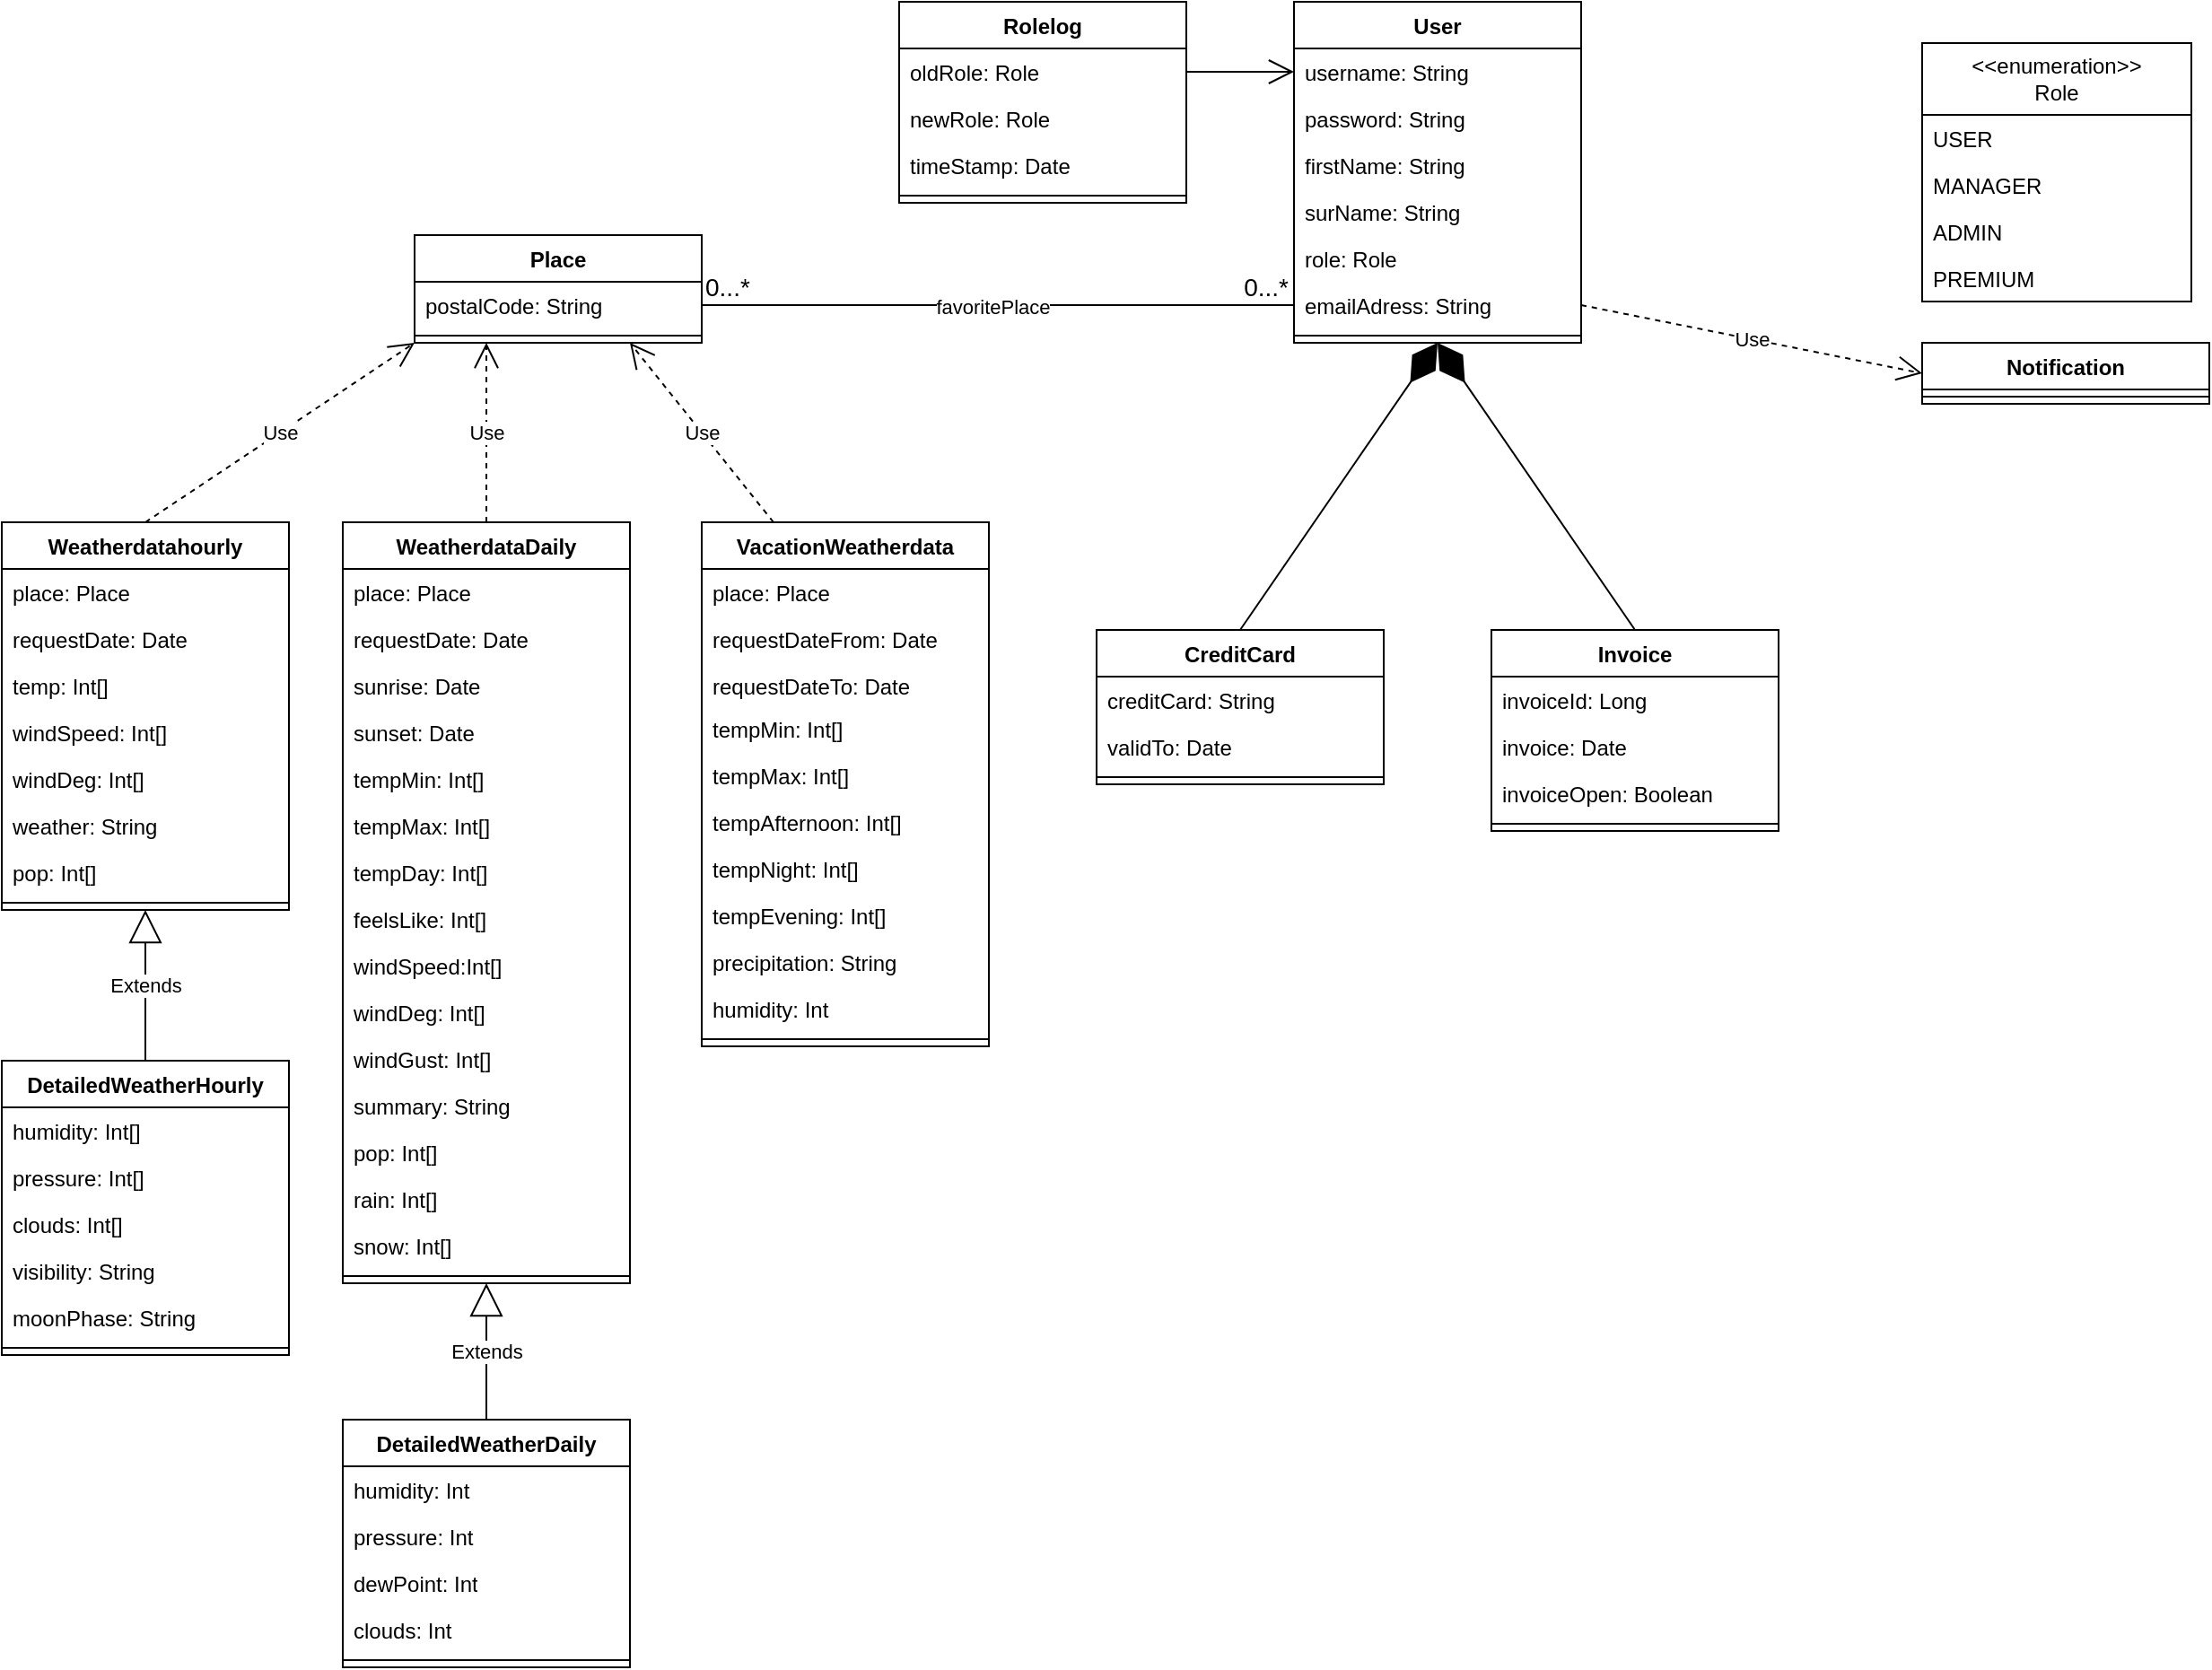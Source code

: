 <mxfile version="22.1.2" type="device">
  <diagram name="Seite-1" id="svE-iz97Yae3Oh5CB38w">
    <mxGraphModel dx="1395" dy="697" grid="1" gridSize="10" guides="1" tooltips="1" connect="1" arrows="1" fold="1" page="1" pageScale="1" pageWidth="827" pageHeight="1169" math="0" shadow="0">
      <root>
        <mxCell id="0" />
        <mxCell id="1" parent="0" />
        <mxCell id="4GTjwJ3QQVb3wAu0uFf5-1" value="Weatherdatahourly" style="swimlane;fontStyle=1;align=center;verticalAlign=top;childLayout=stackLayout;horizontal=1;startSize=26;horizontalStack=0;resizeParent=1;resizeParentMax=0;resizeLast=0;collapsible=1;marginBottom=0;whiteSpace=wrap;html=1;" vertex="1" parent="1">
          <mxGeometry x="320" y="290" width="160" height="216" as="geometry" />
        </mxCell>
        <mxCell id="4GTjwJ3QQVb3wAu0uFf5-2" value="place: Place" style="text;strokeColor=none;fillColor=none;align=left;verticalAlign=top;spacingLeft=4;spacingRight=4;overflow=hidden;rotatable=0;points=[[0,0.5],[1,0.5]];portConstraint=eastwest;whiteSpace=wrap;html=1;" vertex="1" parent="4GTjwJ3QQVb3wAu0uFf5-1">
          <mxGeometry y="26" width="160" height="26" as="geometry" />
        </mxCell>
        <mxCell id="4GTjwJ3QQVb3wAu0uFf5-5" value="requestDate: Date" style="text;strokeColor=none;fillColor=none;align=left;verticalAlign=top;spacingLeft=4;spacingRight=4;overflow=hidden;rotatable=0;points=[[0,0.5],[1,0.5]];portConstraint=eastwest;whiteSpace=wrap;html=1;" vertex="1" parent="4GTjwJ3QQVb3wAu0uFf5-1">
          <mxGeometry y="52" width="160" height="26" as="geometry" />
        </mxCell>
        <mxCell id="4GTjwJ3QQVb3wAu0uFf5-6" value="temp: Int[]" style="text;strokeColor=none;fillColor=none;align=left;verticalAlign=top;spacingLeft=4;spacingRight=4;overflow=hidden;rotatable=0;points=[[0,0.5],[1,0.5]];portConstraint=eastwest;whiteSpace=wrap;html=1;" vertex="1" parent="4GTjwJ3QQVb3wAu0uFf5-1">
          <mxGeometry y="78" width="160" height="26" as="geometry" />
        </mxCell>
        <mxCell id="4GTjwJ3QQVb3wAu0uFf5-7" value="windSpeed: Int[]" style="text;strokeColor=none;fillColor=none;align=left;verticalAlign=top;spacingLeft=4;spacingRight=4;overflow=hidden;rotatable=0;points=[[0,0.5],[1,0.5]];portConstraint=eastwest;whiteSpace=wrap;html=1;" vertex="1" parent="4GTjwJ3QQVb3wAu0uFf5-1">
          <mxGeometry y="104" width="160" height="26" as="geometry" />
        </mxCell>
        <mxCell id="4GTjwJ3QQVb3wAu0uFf5-8" value="windDeg: Int[]" style="text;strokeColor=none;fillColor=none;align=left;verticalAlign=top;spacingLeft=4;spacingRight=4;overflow=hidden;rotatable=0;points=[[0,0.5],[1,0.5]];portConstraint=eastwest;whiteSpace=wrap;html=1;" vertex="1" parent="4GTjwJ3QQVb3wAu0uFf5-1">
          <mxGeometry y="130" width="160" height="26" as="geometry" />
        </mxCell>
        <mxCell id="4GTjwJ3QQVb3wAu0uFf5-9" value="weather: String" style="text;strokeColor=none;fillColor=none;align=left;verticalAlign=top;spacingLeft=4;spacingRight=4;overflow=hidden;rotatable=0;points=[[0,0.5],[1,0.5]];portConstraint=eastwest;whiteSpace=wrap;html=1;" vertex="1" parent="4GTjwJ3QQVb3wAu0uFf5-1">
          <mxGeometry y="156" width="160" height="26" as="geometry" />
        </mxCell>
        <mxCell id="4GTjwJ3QQVb3wAu0uFf5-10" value="pop: Int[]" style="text;strokeColor=none;fillColor=none;align=left;verticalAlign=top;spacingLeft=4;spacingRight=4;overflow=hidden;rotatable=0;points=[[0,0.5],[1,0.5]];portConstraint=eastwest;whiteSpace=wrap;html=1;" vertex="1" parent="4GTjwJ3QQVb3wAu0uFf5-1">
          <mxGeometry y="182" width="160" height="26" as="geometry" />
        </mxCell>
        <mxCell id="4GTjwJ3QQVb3wAu0uFf5-3" value="" style="line;strokeWidth=1;fillColor=none;align=left;verticalAlign=middle;spacingTop=-1;spacingLeft=3;spacingRight=3;rotatable=0;labelPosition=right;points=[];portConstraint=eastwest;strokeColor=inherit;" vertex="1" parent="4GTjwJ3QQVb3wAu0uFf5-1">
          <mxGeometry y="208" width="160" height="8" as="geometry" />
        </mxCell>
        <mxCell id="4GTjwJ3QQVb3wAu0uFf5-11" value="WeatherdataDaily" style="swimlane;fontStyle=1;align=center;verticalAlign=top;childLayout=stackLayout;horizontal=1;startSize=26;horizontalStack=0;resizeParent=1;resizeParentMax=0;resizeLast=0;collapsible=1;marginBottom=0;whiteSpace=wrap;html=1;" vertex="1" parent="1">
          <mxGeometry x="510" y="290" width="160" height="424" as="geometry" />
        </mxCell>
        <mxCell id="4GTjwJ3QQVb3wAu0uFf5-12" value="place: Place" style="text;strokeColor=none;fillColor=none;align=left;verticalAlign=top;spacingLeft=4;spacingRight=4;overflow=hidden;rotatable=0;points=[[0,0.5],[1,0.5]];portConstraint=eastwest;whiteSpace=wrap;html=1;" vertex="1" parent="4GTjwJ3QQVb3wAu0uFf5-11">
          <mxGeometry y="26" width="160" height="26" as="geometry" />
        </mxCell>
        <mxCell id="4GTjwJ3QQVb3wAu0uFf5-15" value="requestDate: Date" style="text;strokeColor=none;fillColor=none;align=left;verticalAlign=top;spacingLeft=4;spacingRight=4;overflow=hidden;rotatable=0;points=[[0,0.5],[1,0.5]];portConstraint=eastwest;whiteSpace=wrap;html=1;" vertex="1" parent="4GTjwJ3QQVb3wAu0uFf5-11">
          <mxGeometry y="52" width="160" height="26" as="geometry" />
        </mxCell>
        <mxCell id="4GTjwJ3QQVb3wAu0uFf5-16" value="sunrise: Date" style="text;strokeColor=none;fillColor=none;align=left;verticalAlign=top;spacingLeft=4;spacingRight=4;overflow=hidden;rotatable=0;points=[[0,0.5],[1,0.5]];portConstraint=eastwest;whiteSpace=wrap;html=1;" vertex="1" parent="4GTjwJ3QQVb3wAu0uFf5-11">
          <mxGeometry y="78" width="160" height="26" as="geometry" />
        </mxCell>
        <mxCell id="4GTjwJ3QQVb3wAu0uFf5-17" value="sunset: Date" style="text;strokeColor=none;fillColor=none;align=left;verticalAlign=top;spacingLeft=4;spacingRight=4;overflow=hidden;rotatable=0;points=[[0,0.5],[1,0.5]];portConstraint=eastwest;whiteSpace=wrap;html=1;" vertex="1" parent="4GTjwJ3QQVb3wAu0uFf5-11">
          <mxGeometry y="104" width="160" height="26" as="geometry" />
        </mxCell>
        <mxCell id="4GTjwJ3QQVb3wAu0uFf5-18" value="tempMin: Int[]" style="text;strokeColor=none;fillColor=none;align=left;verticalAlign=top;spacingLeft=4;spacingRight=4;overflow=hidden;rotatable=0;points=[[0,0.5],[1,0.5]];portConstraint=eastwest;whiteSpace=wrap;html=1;" vertex="1" parent="4GTjwJ3QQVb3wAu0uFf5-11">
          <mxGeometry y="130" width="160" height="26" as="geometry" />
        </mxCell>
        <mxCell id="4GTjwJ3QQVb3wAu0uFf5-19" value="tempMax: Int[]" style="text;strokeColor=none;fillColor=none;align=left;verticalAlign=top;spacingLeft=4;spacingRight=4;overflow=hidden;rotatable=0;points=[[0,0.5],[1,0.5]];portConstraint=eastwest;whiteSpace=wrap;html=1;" vertex="1" parent="4GTjwJ3QQVb3wAu0uFf5-11">
          <mxGeometry y="156" width="160" height="26" as="geometry" />
        </mxCell>
        <mxCell id="4GTjwJ3QQVb3wAu0uFf5-20" value="tempDay: Int[]" style="text;strokeColor=none;fillColor=none;align=left;verticalAlign=top;spacingLeft=4;spacingRight=4;overflow=hidden;rotatable=0;points=[[0,0.5],[1,0.5]];portConstraint=eastwest;whiteSpace=wrap;html=1;" vertex="1" parent="4GTjwJ3QQVb3wAu0uFf5-11">
          <mxGeometry y="182" width="160" height="26" as="geometry" />
        </mxCell>
        <mxCell id="4GTjwJ3QQVb3wAu0uFf5-21" value="feelsLike: Int[]" style="text;strokeColor=none;fillColor=none;align=left;verticalAlign=top;spacingLeft=4;spacingRight=4;overflow=hidden;rotatable=0;points=[[0,0.5],[1,0.5]];portConstraint=eastwest;whiteSpace=wrap;html=1;" vertex="1" parent="4GTjwJ3QQVb3wAu0uFf5-11">
          <mxGeometry y="208" width="160" height="26" as="geometry" />
        </mxCell>
        <mxCell id="4GTjwJ3QQVb3wAu0uFf5-22" value="windSpeed:Int[]" style="text;strokeColor=none;fillColor=none;align=left;verticalAlign=top;spacingLeft=4;spacingRight=4;overflow=hidden;rotatable=0;points=[[0,0.5],[1,0.5]];portConstraint=eastwest;whiteSpace=wrap;html=1;" vertex="1" parent="4GTjwJ3QQVb3wAu0uFf5-11">
          <mxGeometry y="234" width="160" height="26" as="geometry" />
        </mxCell>
        <mxCell id="4GTjwJ3QQVb3wAu0uFf5-23" value="windDeg: Int[]" style="text;strokeColor=none;fillColor=none;align=left;verticalAlign=top;spacingLeft=4;spacingRight=4;overflow=hidden;rotatable=0;points=[[0,0.5],[1,0.5]];portConstraint=eastwest;whiteSpace=wrap;html=1;" vertex="1" parent="4GTjwJ3QQVb3wAu0uFf5-11">
          <mxGeometry y="260" width="160" height="26" as="geometry" />
        </mxCell>
        <mxCell id="4GTjwJ3QQVb3wAu0uFf5-24" value="windGust: Int[]" style="text;strokeColor=none;fillColor=none;align=left;verticalAlign=top;spacingLeft=4;spacingRight=4;overflow=hidden;rotatable=0;points=[[0,0.5],[1,0.5]];portConstraint=eastwest;whiteSpace=wrap;html=1;" vertex="1" parent="4GTjwJ3QQVb3wAu0uFf5-11">
          <mxGeometry y="286" width="160" height="26" as="geometry" />
        </mxCell>
        <mxCell id="4GTjwJ3QQVb3wAu0uFf5-25" value="summary: String" style="text;strokeColor=none;fillColor=none;align=left;verticalAlign=top;spacingLeft=4;spacingRight=4;overflow=hidden;rotatable=0;points=[[0,0.5],[1,0.5]];portConstraint=eastwest;whiteSpace=wrap;html=1;" vertex="1" parent="4GTjwJ3QQVb3wAu0uFf5-11">
          <mxGeometry y="312" width="160" height="26" as="geometry" />
        </mxCell>
        <mxCell id="4GTjwJ3QQVb3wAu0uFf5-26" value="pop: Int[]" style="text;strokeColor=none;fillColor=none;align=left;verticalAlign=top;spacingLeft=4;spacingRight=4;overflow=hidden;rotatable=0;points=[[0,0.5],[1,0.5]];portConstraint=eastwest;whiteSpace=wrap;html=1;" vertex="1" parent="4GTjwJ3QQVb3wAu0uFf5-11">
          <mxGeometry y="338" width="160" height="26" as="geometry" />
        </mxCell>
        <mxCell id="4GTjwJ3QQVb3wAu0uFf5-27" value="rain: Int[]" style="text;strokeColor=none;fillColor=none;align=left;verticalAlign=top;spacingLeft=4;spacingRight=4;overflow=hidden;rotatable=0;points=[[0,0.5],[1,0.5]];portConstraint=eastwest;whiteSpace=wrap;html=1;" vertex="1" parent="4GTjwJ3QQVb3wAu0uFf5-11">
          <mxGeometry y="364" width="160" height="26" as="geometry" />
        </mxCell>
        <mxCell id="4GTjwJ3QQVb3wAu0uFf5-28" value="snow: Int[]" style="text;strokeColor=none;fillColor=none;align=left;verticalAlign=top;spacingLeft=4;spacingRight=4;overflow=hidden;rotatable=0;points=[[0,0.5],[1,0.5]];portConstraint=eastwest;whiteSpace=wrap;html=1;" vertex="1" parent="4GTjwJ3QQVb3wAu0uFf5-11">
          <mxGeometry y="390" width="160" height="26" as="geometry" />
        </mxCell>
        <mxCell id="4GTjwJ3QQVb3wAu0uFf5-13" value="" style="line;strokeWidth=1;fillColor=none;align=left;verticalAlign=middle;spacingTop=-1;spacingLeft=3;spacingRight=3;rotatable=0;labelPosition=right;points=[];portConstraint=eastwest;strokeColor=inherit;" vertex="1" parent="4GTjwJ3QQVb3wAu0uFf5-11">
          <mxGeometry y="416" width="160" height="8" as="geometry" />
        </mxCell>
        <mxCell id="4GTjwJ3QQVb3wAu0uFf5-29" value="VacationWeatherdata" style="swimlane;fontStyle=1;align=center;verticalAlign=top;childLayout=stackLayout;horizontal=1;startSize=26;horizontalStack=0;resizeParent=1;resizeParentMax=0;resizeLast=0;collapsible=1;marginBottom=0;whiteSpace=wrap;html=1;" vertex="1" parent="1">
          <mxGeometry x="710" y="290" width="160" height="292" as="geometry" />
        </mxCell>
        <mxCell id="4GTjwJ3QQVb3wAu0uFf5-30" value="place: Place" style="text;strokeColor=none;fillColor=none;align=left;verticalAlign=top;spacingLeft=4;spacingRight=4;overflow=hidden;rotatable=0;points=[[0,0.5],[1,0.5]];portConstraint=eastwest;whiteSpace=wrap;html=1;" vertex="1" parent="4GTjwJ3QQVb3wAu0uFf5-29">
          <mxGeometry y="26" width="160" height="26" as="geometry" />
        </mxCell>
        <mxCell id="4GTjwJ3QQVb3wAu0uFf5-33" value="requestDateFrom: Date" style="text;strokeColor=none;fillColor=none;align=left;verticalAlign=top;spacingLeft=4;spacingRight=4;overflow=hidden;rotatable=0;points=[[0,0.5],[1,0.5]];portConstraint=eastwest;whiteSpace=wrap;html=1;" vertex="1" parent="4GTjwJ3QQVb3wAu0uFf5-29">
          <mxGeometry y="52" width="160" height="26" as="geometry" />
        </mxCell>
        <mxCell id="4GTjwJ3QQVb3wAu0uFf5-34" value="requestDateTo: Date" style="text;strokeColor=none;fillColor=none;align=left;verticalAlign=top;spacingLeft=4;spacingRight=4;overflow=hidden;rotatable=0;points=[[0,0.5],[1,0.5]];portConstraint=eastwest;whiteSpace=wrap;html=1;" vertex="1" parent="4GTjwJ3QQVb3wAu0uFf5-29">
          <mxGeometry y="78" width="160" height="24" as="geometry" />
        </mxCell>
        <mxCell id="4GTjwJ3QQVb3wAu0uFf5-35" value="tempMin: Int[]" style="text;strokeColor=none;fillColor=none;align=left;verticalAlign=top;spacingLeft=4;spacingRight=4;overflow=hidden;rotatable=0;points=[[0,0.5],[1,0.5]];portConstraint=eastwest;whiteSpace=wrap;html=1;" vertex="1" parent="4GTjwJ3QQVb3wAu0uFf5-29">
          <mxGeometry y="102" width="160" height="26" as="geometry" />
        </mxCell>
        <mxCell id="4GTjwJ3QQVb3wAu0uFf5-36" value="tempMax: Int[]" style="text;strokeColor=none;fillColor=none;align=left;verticalAlign=top;spacingLeft=4;spacingRight=4;overflow=hidden;rotatable=0;points=[[0,0.5],[1,0.5]];portConstraint=eastwest;whiteSpace=wrap;html=1;" vertex="1" parent="4GTjwJ3QQVb3wAu0uFf5-29">
          <mxGeometry y="128" width="160" height="26" as="geometry" />
        </mxCell>
        <mxCell id="4GTjwJ3QQVb3wAu0uFf5-37" value="tempAfternoon: Int[]" style="text;strokeColor=none;fillColor=none;align=left;verticalAlign=top;spacingLeft=4;spacingRight=4;overflow=hidden;rotatable=0;points=[[0,0.5],[1,0.5]];portConstraint=eastwest;whiteSpace=wrap;html=1;" vertex="1" parent="4GTjwJ3QQVb3wAu0uFf5-29">
          <mxGeometry y="154" width="160" height="26" as="geometry" />
        </mxCell>
        <mxCell id="4GTjwJ3QQVb3wAu0uFf5-38" value="tempNight: Int[]" style="text;strokeColor=none;fillColor=none;align=left;verticalAlign=top;spacingLeft=4;spacingRight=4;overflow=hidden;rotatable=0;points=[[0,0.5],[1,0.5]];portConstraint=eastwest;whiteSpace=wrap;html=1;" vertex="1" parent="4GTjwJ3QQVb3wAu0uFf5-29">
          <mxGeometry y="180" width="160" height="26" as="geometry" />
        </mxCell>
        <mxCell id="4GTjwJ3QQVb3wAu0uFf5-39" value="tempEvening: Int[]" style="text;strokeColor=none;fillColor=none;align=left;verticalAlign=top;spacingLeft=4;spacingRight=4;overflow=hidden;rotatable=0;points=[[0,0.5],[1,0.5]];portConstraint=eastwest;whiteSpace=wrap;html=1;" vertex="1" parent="4GTjwJ3QQVb3wAu0uFf5-29">
          <mxGeometry y="206" width="160" height="26" as="geometry" />
        </mxCell>
        <mxCell id="4GTjwJ3QQVb3wAu0uFf5-40" value="precipitation: String" style="text;strokeColor=none;fillColor=none;align=left;verticalAlign=top;spacingLeft=4;spacingRight=4;overflow=hidden;rotatable=0;points=[[0,0.5],[1,0.5]];portConstraint=eastwest;whiteSpace=wrap;html=1;" vertex="1" parent="4GTjwJ3QQVb3wAu0uFf5-29">
          <mxGeometry y="232" width="160" height="26" as="geometry" />
        </mxCell>
        <mxCell id="4GTjwJ3QQVb3wAu0uFf5-41" value="humidity: Int" style="text;strokeColor=none;fillColor=none;align=left;verticalAlign=top;spacingLeft=4;spacingRight=4;overflow=hidden;rotatable=0;points=[[0,0.5],[1,0.5]];portConstraint=eastwest;whiteSpace=wrap;html=1;" vertex="1" parent="4GTjwJ3QQVb3wAu0uFf5-29">
          <mxGeometry y="258" width="160" height="26" as="geometry" />
        </mxCell>
        <mxCell id="4GTjwJ3QQVb3wAu0uFf5-31" value="" style="line;strokeWidth=1;fillColor=none;align=left;verticalAlign=middle;spacingTop=-1;spacingLeft=3;spacingRight=3;rotatable=0;labelPosition=right;points=[];portConstraint=eastwest;strokeColor=inherit;" vertex="1" parent="4GTjwJ3QQVb3wAu0uFf5-29">
          <mxGeometry y="284" width="160" height="8" as="geometry" />
        </mxCell>
        <mxCell id="4GTjwJ3QQVb3wAu0uFf5-42" value="DetailedWeatherDaily" style="swimlane;fontStyle=1;align=center;verticalAlign=top;childLayout=stackLayout;horizontal=1;startSize=26;horizontalStack=0;resizeParent=1;resizeParentMax=0;resizeLast=0;collapsible=1;marginBottom=0;whiteSpace=wrap;html=1;" vertex="1" parent="1">
          <mxGeometry x="510" y="790" width="160" height="138" as="geometry" />
        </mxCell>
        <mxCell id="4GTjwJ3QQVb3wAu0uFf5-43" value="humidity: Int" style="text;strokeColor=none;fillColor=none;align=left;verticalAlign=top;spacingLeft=4;spacingRight=4;overflow=hidden;rotatable=0;points=[[0,0.5],[1,0.5]];portConstraint=eastwest;whiteSpace=wrap;html=1;" vertex="1" parent="4GTjwJ3QQVb3wAu0uFf5-42">
          <mxGeometry y="26" width="160" height="26" as="geometry" />
        </mxCell>
        <mxCell id="4GTjwJ3QQVb3wAu0uFf5-54" value="pressure: Int" style="text;strokeColor=none;fillColor=none;align=left;verticalAlign=top;spacingLeft=4;spacingRight=4;overflow=hidden;rotatable=0;points=[[0,0.5],[1,0.5]];portConstraint=eastwest;whiteSpace=wrap;html=1;" vertex="1" parent="4GTjwJ3QQVb3wAu0uFf5-42">
          <mxGeometry y="52" width="160" height="26" as="geometry" />
        </mxCell>
        <mxCell id="4GTjwJ3QQVb3wAu0uFf5-56" value="dewPoint: Int" style="text;strokeColor=none;fillColor=none;align=left;verticalAlign=top;spacingLeft=4;spacingRight=4;overflow=hidden;rotatable=0;points=[[0,0.5],[1,0.5]];portConstraint=eastwest;whiteSpace=wrap;html=1;" vertex="1" parent="4GTjwJ3QQVb3wAu0uFf5-42">
          <mxGeometry y="78" width="160" height="26" as="geometry" />
        </mxCell>
        <mxCell id="4GTjwJ3QQVb3wAu0uFf5-55" value="clouds: Int" style="text;strokeColor=none;fillColor=none;align=left;verticalAlign=top;spacingLeft=4;spacingRight=4;overflow=hidden;rotatable=0;points=[[0,0.5],[1,0.5]];portConstraint=eastwest;whiteSpace=wrap;html=1;" vertex="1" parent="4GTjwJ3QQVb3wAu0uFf5-42">
          <mxGeometry y="104" width="160" height="26" as="geometry" />
        </mxCell>
        <mxCell id="4GTjwJ3QQVb3wAu0uFf5-44" value="" style="line;strokeWidth=1;fillColor=none;align=left;verticalAlign=middle;spacingTop=-1;spacingLeft=3;spacingRight=3;rotatable=0;labelPosition=right;points=[];portConstraint=eastwest;strokeColor=inherit;" vertex="1" parent="4GTjwJ3QQVb3wAu0uFf5-42">
          <mxGeometry y="130" width="160" height="8" as="geometry" />
        </mxCell>
        <mxCell id="4GTjwJ3QQVb3wAu0uFf5-46" value="DetailedWeatherHourly" style="swimlane;fontStyle=1;align=center;verticalAlign=top;childLayout=stackLayout;horizontal=1;startSize=26;horizontalStack=0;resizeParent=1;resizeParentMax=0;resizeLast=0;collapsible=1;marginBottom=0;whiteSpace=wrap;html=1;" vertex="1" parent="1">
          <mxGeometry x="320" y="590" width="160" height="164" as="geometry" />
        </mxCell>
        <mxCell id="4GTjwJ3QQVb3wAu0uFf5-47" value="humidity: Int[]" style="text;strokeColor=none;fillColor=none;align=left;verticalAlign=top;spacingLeft=4;spacingRight=4;overflow=hidden;rotatable=0;points=[[0,0.5],[1,0.5]];portConstraint=eastwest;whiteSpace=wrap;html=1;" vertex="1" parent="4GTjwJ3QQVb3wAu0uFf5-46">
          <mxGeometry y="26" width="160" height="26" as="geometry" />
        </mxCell>
        <mxCell id="4GTjwJ3QQVb3wAu0uFf5-50" value="pressure: Int[]" style="text;strokeColor=none;fillColor=none;align=left;verticalAlign=top;spacingLeft=4;spacingRight=4;overflow=hidden;rotatable=0;points=[[0,0.5],[1,0.5]];portConstraint=eastwest;whiteSpace=wrap;html=1;" vertex="1" parent="4GTjwJ3QQVb3wAu0uFf5-46">
          <mxGeometry y="52" width="160" height="26" as="geometry" />
        </mxCell>
        <mxCell id="4GTjwJ3QQVb3wAu0uFf5-51" value="clouds: Int[]" style="text;strokeColor=none;fillColor=none;align=left;verticalAlign=top;spacingLeft=4;spacingRight=4;overflow=hidden;rotatable=0;points=[[0,0.5],[1,0.5]];portConstraint=eastwest;whiteSpace=wrap;html=1;" vertex="1" parent="4GTjwJ3QQVb3wAu0uFf5-46">
          <mxGeometry y="78" width="160" height="26" as="geometry" />
        </mxCell>
        <mxCell id="4GTjwJ3QQVb3wAu0uFf5-52" value="visibility: String" style="text;strokeColor=none;fillColor=none;align=left;verticalAlign=top;spacingLeft=4;spacingRight=4;overflow=hidden;rotatable=0;points=[[0,0.5],[1,0.5]];portConstraint=eastwest;whiteSpace=wrap;html=1;" vertex="1" parent="4GTjwJ3QQVb3wAu0uFf5-46">
          <mxGeometry y="104" width="160" height="26" as="geometry" />
        </mxCell>
        <mxCell id="4GTjwJ3QQVb3wAu0uFf5-53" value="moonPhase: String" style="text;strokeColor=none;fillColor=none;align=left;verticalAlign=top;spacingLeft=4;spacingRight=4;overflow=hidden;rotatable=0;points=[[0,0.5],[1,0.5]];portConstraint=eastwest;whiteSpace=wrap;html=1;" vertex="1" parent="4GTjwJ3QQVb3wAu0uFf5-46">
          <mxGeometry y="130" width="160" height="26" as="geometry" />
        </mxCell>
        <mxCell id="4GTjwJ3QQVb3wAu0uFf5-48" value="" style="line;strokeWidth=1;fillColor=none;align=left;verticalAlign=middle;spacingTop=-1;spacingLeft=3;spacingRight=3;rotatable=0;labelPosition=right;points=[];portConstraint=eastwest;strokeColor=inherit;" vertex="1" parent="4GTjwJ3QQVb3wAu0uFf5-46">
          <mxGeometry y="156" width="160" height="8" as="geometry" />
        </mxCell>
        <mxCell id="4GTjwJ3QQVb3wAu0uFf5-61" value="User" style="swimlane;fontStyle=1;align=center;verticalAlign=top;childLayout=stackLayout;horizontal=1;startSize=26;horizontalStack=0;resizeParent=1;resizeParentMax=0;resizeLast=0;collapsible=1;marginBottom=0;whiteSpace=wrap;html=1;" vertex="1" parent="1">
          <mxGeometry x="1040" width="160" height="190" as="geometry" />
        </mxCell>
        <mxCell id="4GTjwJ3QQVb3wAu0uFf5-62" value="username: String" style="text;strokeColor=none;fillColor=none;align=left;verticalAlign=top;spacingLeft=4;spacingRight=4;overflow=hidden;rotatable=0;points=[[0,0.5],[1,0.5]];portConstraint=eastwest;whiteSpace=wrap;html=1;" vertex="1" parent="4GTjwJ3QQVb3wAu0uFf5-61">
          <mxGeometry y="26" width="160" height="26" as="geometry" />
        </mxCell>
        <mxCell id="4GTjwJ3QQVb3wAu0uFf5-65" value="password: String" style="text;strokeColor=none;fillColor=none;align=left;verticalAlign=top;spacingLeft=4;spacingRight=4;overflow=hidden;rotatable=0;points=[[0,0.5],[1,0.5]];portConstraint=eastwest;whiteSpace=wrap;html=1;" vertex="1" parent="4GTjwJ3QQVb3wAu0uFf5-61">
          <mxGeometry y="52" width="160" height="26" as="geometry" />
        </mxCell>
        <mxCell id="4GTjwJ3QQVb3wAu0uFf5-126" value="firstName: String" style="text;strokeColor=none;fillColor=none;align=left;verticalAlign=top;spacingLeft=4;spacingRight=4;overflow=hidden;rotatable=0;points=[[0,0.5],[1,0.5]];portConstraint=eastwest;whiteSpace=wrap;html=1;" vertex="1" parent="4GTjwJ3QQVb3wAu0uFf5-61">
          <mxGeometry y="78" width="160" height="26" as="geometry" />
        </mxCell>
        <mxCell id="4GTjwJ3QQVb3wAu0uFf5-67" value="surName: String" style="text;strokeColor=none;fillColor=none;align=left;verticalAlign=top;spacingLeft=4;spacingRight=4;overflow=hidden;rotatable=0;points=[[0,0.5],[1,0.5]];portConstraint=eastwest;whiteSpace=wrap;html=1;" vertex="1" parent="4GTjwJ3QQVb3wAu0uFf5-61">
          <mxGeometry y="104" width="160" height="26" as="geometry" />
        </mxCell>
        <mxCell id="4GTjwJ3QQVb3wAu0uFf5-68" value="role: Role" style="text;strokeColor=none;fillColor=none;align=left;verticalAlign=top;spacingLeft=4;spacingRight=4;overflow=hidden;rotatable=0;points=[[0,0.5],[1,0.5]];portConstraint=eastwest;whiteSpace=wrap;html=1;" vertex="1" parent="4GTjwJ3QQVb3wAu0uFf5-61">
          <mxGeometry y="130" width="160" height="26" as="geometry" />
        </mxCell>
        <mxCell id="4GTjwJ3QQVb3wAu0uFf5-118" value="emailAdress: String" style="text;strokeColor=none;fillColor=none;align=left;verticalAlign=top;spacingLeft=4;spacingRight=4;overflow=hidden;rotatable=0;points=[[0,0.5],[1,0.5]];portConstraint=eastwest;whiteSpace=wrap;html=1;" vertex="1" parent="4GTjwJ3QQVb3wAu0uFf5-61">
          <mxGeometry y="156" width="160" height="26" as="geometry" />
        </mxCell>
        <mxCell id="4GTjwJ3QQVb3wAu0uFf5-63" value="" style="line;strokeWidth=1;fillColor=none;align=left;verticalAlign=middle;spacingTop=-1;spacingLeft=3;spacingRight=3;rotatable=0;labelPosition=right;points=[];portConstraint=eastwest;strokeColor=inherit;" vertex="1" parent="4GTjwJ3QQVb3wAu0uFf5-61">
          <mxGeometry y="182" width="160" height="8" as="geometry" />
        </mxCell>
        <mxCell id="4GTjwJ3QQVb3wAu0uFf5-71" value="&amp;lt;&amp;lt;enumeration&amp;gt;&amp;gt;&lt;br&gt;Role" style="swimlane;fontStyle=0;childLayout=stackLayout;horizontal=1;startSize=40;fillColor=none;horizontalStack=0;resizeParent=1;resizeParentMax=0;resizeLast=0;collapsible=1;marginBottom=0;whiteSpace=wrap;html=1;" vertex="1" parent="1">
          <mxGeometry x="1390" y="23" width="150" height="144" as="geometry" />
        </mxCell>
        <mxCell id="4GTjwJ3QQVb3wAu0uFf5-72" value="USER" style="text;strokeColor=none;fillColor=none;align=left;verticalAlign=top;spacingLeft=4;spacingRight=4;overflow=hidden;rotatable=0;points=[[0,0.5],[1,0.5]];portConstraint=eastwest;whiteSpace=wrap;html=1;" vertex="1" parent="4GTjwJ3QQVb3wAu0uFf5-71">
          <mxGeometry y="40" width="150" height="26" as="geometry" />
        </mxCell>
        <mxCell id="4GTjwJ3QQVb3wAu0uFf5-73" value="MANAGER" style="text;strokeColor=none;fillColor=none;align=left;verticalAlign=top;spacingLeft=4;spacingRight=4;overflow=hidden;rotatable=0;points=[[0,0.5],[1,0.5]];portConstraint=eastwest;whiteSpace=wrap;html=1;" vertex="1" parent="4GTjwJ3QQVb3wAu0uFf5-71">
          <mxGeometry y="66" width="150" height="26" as="geometry" />
        </mxCell>
        <mxCell id="4GTjwJ3QQVb3wAu0uFf5-74" value="ADMIN" style="text;strokeColor=none;fillColor=none;align=left;verticalAlign=top;spacingLeft=4;spacingRight=4;overflow=hidden;rotatable=0;points=[[0,0.5],[1,0.5]];portConstraint=eastwest;whiteSpace=wrap;html=1;" vertex="1" parent="4GTjwJ3QQVb3wAu0uFf5-71">
          <mxGeometry y="92" width="150" height="26" as="geometry" />
        </mxCell>
        <mxCell id="4GTjwJ3QQVb3wAu0uFf5-75" value="PREMIUM" style="text;strokeColor=none;fillColor=none;align=left;verticalAlign=top;spacingLeft=4;spacingRight=4;overflow=hidden;rotatable=0;points=[[0,0.5],[1,0.5]];portConstraint=eastwest;whiteSpace=wrap;html=1;" vertex="1" parent="4GTjwJ3QQVb3wAu0uFf5-71">
          <mxGeometry y="118" width="150" height="26" as="geometry" />
        </mxCell>
        <mxCell id="4GTjwJ3QQVb3wAu0uFf5-80" value="CreditCard" style="swimlane;fontStyle=1;align=center;verticalAlign=top;childLayout=stackLayout;horizontal=1;startSize=26;horizontalStack=0;resizeParent=1;resizeParentMax=0;resizeLast=0;collapsible=1;marginBottom=0;whiteSpace=wrap;html=1;" vertex="1" parent="1">
          <mxGeometry x="930" y="350" width="160" height="86" as="geometry" />
        </mxCell>
        <mxCell id="4GTjwJ3QQVb3wAu0uFf5-81" value="creditCard: String" style="text;strokeColor=none;fillColor=none;align=left;verticalAlign=top;spacingLeft=4;spacingRight=4;overflow=hidden;rotatable=0;points=[[0,0.5],[1,0.5]];portConstraint=eastwest;whiteSpace=wrap;html=1;" vertex="1" parent="4GTjwJ3QQVb3wAu0uFf5-80">
          <mxGeometry y="26" width="160" height="26" as="geometry" />
        </mxCell>
        <mxCell id="4GTjwJ3QQVb3wAu0uFf5-93" value="validTo: Date" style="text;strokeColor=none;fillColor=none;align=left;verticalAlign=top;spacingLeft=4;spacingRight=4;overflow=hidden;rotatable=0;points=[[0,0.5],[1,0.5]];portConstraint=eastwest;whiteSpace=wrap;html=1;" vertex="1" parent="4GTjwJ3QQVb3wAu0uFf5-80">
          <mxGeometry y="52" width="160" height="26" as="geometry" />
        </mxCell>
        <mxCell id="4GTjwJ3QQVb3wAu0uFf5-82" value="" style="line;strokeWidth=1;fillColor=none;align=left;verticalAlign=middle;spacingTop=-1;spacingLeft=3;spacingRight=3;rotatable=0;labelPosition=right;points=[];portConstraint=eastwest;strokeColor=inherit;" vertex="1" parent="4GTjwJ3QQVb3wAu0uFf5-80">
          <mxGeometry y="78" width="160" height="8" as="geometry" />
        </mxCell>
        <mxCell id="4GTjwJ3QQVb3wAu0uFf5-86" value="Invoice" style="swimlane;fontStyle=1;align=center;verticalAlign=top;childLayout=stackLayout;horizontal=1;startSize=26;horizontalStack=0;resizeParent=1;resizeParentMax=0;resizeLast=0;collapsible=1;marginBottom=0;whiteSpace=wrap;html=1;" vertex="1" parent="1">
          <mxGeometry x="1150" y="350" width="160" height="112" as="geometry" />
        </mxCell>
        <mxCell id="4GTjwJ3QQVb3wAu0uFf5-87" value="invoiceId: Long" style="text;strokeColor=none;fillColor=none;align=left;verticalAlign=top;spacingLeft=4;spacingRight=4;overflow=hidden;rotatable=0;points=[[0,0.5],[1,0.5]];portConstraint=eastwest;whiteSpace=wrap;html=1;" vertex="1" parent="4GTjwJ3QQVb3wAu0uFf5-86">
          <mxGeometry y="26" width="160" height="26" as="geometry" />
        </mxCell>
        <mxCell id="4GTjwJ3QQVb3wAu0uFf5-90" value="invoice: Date" style="text;strokeColor=none;fillColor=none;align=left;verticalAlign=top;spacingLeft=4;spacingRight=4;overflow=hidden;rotatable=0;points=[[0,0.5],[1,0.5]];portConstraint=eastwest;whiteSpace=wrap;html=1;" vertex="1" parent="4GTjwJ3QQVb3wAu0uFf5-86">
          <mxGeometry y="52" width="160" height="26" as="geometry" />
        </mxCell>
        <mxCell id="4GTjwJ3QQVb3wAu0uFf5-91" value="invoiceOpen: Boolean" style="text;strokeColor=none;fillColor=none;align=left;verticalAlign=top;spacingLeft=4;spacingRight=4;overflow=hidden;rotatable=0;points=[[0,0.5],[1,0.5]];portConstraint=eastwest;whiteSpace=wrap;html=1;" vertex="1" parent="4GTjwJ3QQVb3wAu0uFf5-86">
          <mxGeometry y="78" width="160" height="26" as="geometry" />
        </mxCell>
        <mxCell id="4GTjwJ3QQVb3wAu0uFf5-88" value="" style="line;strokeWidth=1;fillColor=none;align=left;verticalAlign=middle;spacingTop=-1;spacingLeft=3;spacingRight=3;rotatable=0;labelPosition=right;points=[];portConstraint=eastwest;strokeColor=inherit;" vertex="1" parent="4GTjwJ3QQVb3wAu0uFf5-86">
          <mxGeometry y="104" width="160" height="8" as="geometry" />
        </mxCell>
        <mxCell id="4GTjwJ3QQVb3wAu0uFf5-94" value="" style="endArrow=diamondThin;endFill=1;endSize=24;html=1;rounded=0;entryX=0.5;entryY=1;entryDx=0;entryDy=0;exitX=0.5;exitY=0;exitDx=0;exitDy=0;" edge="1" parent="1" source="4GTjwJ3QQVb3wAu0uFf5-80" target="4GTjwJ3QQVb3wAu0uFf5-61">
          <mxGeometry width="160" relative="1" as="geometry">
            <mxPoint x="610" y="310" as="sourcePoint" />
            <mxPoint x="1110" y="220" as="targetPoint" />
          </mxGeometry>
        </mxCell>
        <mxCell id="4GTjwJ3QQVb3wAu0uFf5-98" value="Use" style="endArrow=open;endSize=12;dashed=1;html=1;rounded=0;exitX=1;exitY=0.5;exitDx=0;exitDy=0;entryX=0;entryY=0.5;entryDx=0;entryDy=0;" edge="1" parent="1" source="4GTjwJ3QQVb3wAu0uFf5-118" target="4GTjwJ3QQVb3wAu0uFf5-99">
          <mxGeometry width="160" relative="1" as="geometry">
            <mxPoint x="1000" y="280" as="sourcePoint" />
            <mxPoint x="1450" y="300" as="targetPoint" />
          </mxGeometry>
        </mxCell>
        <mxCell id="4GTjwJ3QQVb3wAu0uFf5-99" value="Notification" style="swimlane;fontStyle=1;align=center;verticalAlign=top;childLayout=stackLayout;horizontal=1;startSize=26;horizontalStack=0;resizeParent=1;resizeParentMax=0;resizeLast=0;collapsible=1;marginBottom=0;whiteSpace=wrap;html=1;" vertex="1" parent="1">
          <mxGeometry x="1390" y="190.0" width="160" height="34" as="geometry" />
        </mxCell>
        <mxCell id="4GTjwJ3QQVb3wAu0uFf5-101" value="" style="line;strokeWidth=1;fillColor=none;align=left;verticalAlign=middle;spacingTop=-1;spacingLeft=3;spacingRight=3;rotatable=0;labelPosition=right;points=[];portConstraint=eastwest;strokeColor=inherit;" vertex="1" parent="4GTjwJ3QQVb3wAu0uFf5-99">
          <mxGeometry y="26" width="160" height="8" as="geometry" />
        </mxCell>
        <mxCell id="4GTjwJ3QQVb3wAu0uFf5-104" value="Extends" style="endArrow=block;endSize=16;endFill=0;html=1;rounded=0;exitX=0.5;exitY=0;exitDx=0;exitDy=0;entryX=0.5;entryY=1;entryDx=0;entryDy=0;" edge="1" parent="1" source="4GTjwJ3QQVb3wAu0uFf5-46" target="4GTjwJ3QQVb3wAu0uFf5-1">
          <mxGeometry width="160" relative="1" as="geometry">
            <mxPoint x="600" y="610" as="sourcePoint" />
            <mxPoint x="760" y="610" as="targetPoint" />
          </mxGeometry>
        </mxCell>
        <mxCell id="4GTjwJ3QQVb3wAu0uFf5-105" value="Extends" style="endArrow=block;endSize=16;endFill=0;html=1;rounded=0;exitX=0.5;exitY=0;exitDx=0;exitDy=0;entryX=0.5;entryY=1;entryDx=0;entryDy=0;" edge="1" parent="1" source="4GTjwJ3QQVb3wAu0uFf5-42" target="4GTjwJ3QQVb3wAu0uFf5-11">
          <mxGeometry width="160" relative="1" as="geometry">
            <mxPoint x="500" y="410" as="sourcePoint" />
            <mxPoint x="660" y="410" as="targetPoint" />
          </mxGeometry>
        </mxCell>
        <mxCell id="4GTjwJ3QQVb3wAu0uFf5-106" value="Place" style="swimlane;fontStyle=1;align=center;verticalAlign=top;childLayout=stackLayout;horizontal=1;startSize=26;horizontalStack=0;resizeParent=1;resizeParentMax=0;resizeLast=0;collapsible=1;marginBottom=0;whiteSpace=wrap;html=1;" vertex="1" parent="1">
          <mxGeometry x="550" y="130" width="160" height="60" as="geometry" />
        </mxCell>
        <mxCell id="4GTjwJ3QQVb3wAu0uFf5-107" value="postalCode: String" style="text;strokeColor=none;fillColor=none;align=left;verticalAlign=top;spacingLeft=4;spacingRight=4;overflow=hidden;rotatable=0;points=[[0,0.5],[1,0.5]];portConstraint=eastwest;whiteSpace=wrap;html=1;" vertex="1" parent="4GTjwJ3QQVb3wAu0uFf5-106">
          <mxGeometry y="26" width="160" height="26" as="geometry" />
        </mxCell>
        <mxCell id="4GTjwJ3QQVb3wAu0uFf5-108" value="" style="line;strokeWidth=1;fillColor=none;align=left;verticalAlign=middle;spacingTop=-1;spacingLeft=3;spacingRight=3;rotatable=0;labelPosition=right;points=[];portConstraint=eastwest;strokeColor=inherit;" vertex="1" parent="4GTjwJ3QQVb3wAu0uFf5-106">
          <mxGeometry y="52" width="160" height="8" as="geometry" />
        </mxCell>
        <mxCell id="4GTjwJ3QQVb3wAu0uFf5-111" value="Use" style="endArrow=open;endSize=12;dashed=1;html=1;rounded=0;entryX=0;entryY=1.308;entryDx=0;entryDy=0;entryPerimeter=0;exitX=0.5;exitY=0;exitDx=0;exitDy=0;" edge="1" parent="1" source="4GTjwJ3QQVb3wAu0uFf5-1" target="4GTjwJ3QQVb3wAu0uFf5-107">
          <mxGeometry width="160" relative="1" as="geometry">
            <mxPoint x="860" y="510" as="sourcePoint" />
            <mxPoint x="1020" y="510" as="targetPoint" />
          </mxGeometry>
        </mxCell>
        <mxCell id="4GTjwJ3QQVb3wAu0uFf5-114" value="Use" style="endArrow=open;endSize=12;dashed=1;html=1;rounded=0;exitX=0.5;exitY=0;exitDx=0;exitDy=0;entryX=0.25;entryY=1;entryDx=0;entryDy=0;" edge="1" parent="1" source="4GTjwJ3QQVb3wAu0uFf5-11" target="4GTjwJ3QQVb3wAu0uFf5-106">
          <mxGeometry width="160" relative="1" as="geometry">
            <mxPoint x="630" y="240" as="sourcePoint" />
            <mxPoint x="600" y="190" as="targetPoint" />
          </mxGeometry>
        </mxCell>
        <mxCell id="4GTjwJ3QQVb3wAu0uFf5-115" value="Use" style="endArrow=open;endSize=12;dashed=1;html=1;rounded=0;entryX=0.75;entryY=1;entryDx=0;entryDy=0;exitX=0.25;exitY=0;exitDx=0;exitDy=0;" edge="1" parent="1" source="4GTjwJ3QQVb3wAu0uFf5-29" target="4GTjwJ3QQVb3wAu0uFf5-106">
          <mxGeometry width="160" relative="1" as="geometry">
            <mxPoint x="760" y="340" as="sourcePoint" />
            <mxPoint x="1020" y="510" as="targetPoint" />
          </mxGeometry>
        </mxCell>
        <mxCell id="4GTjwJ3QQVb3wAu0uFf5-119" value="" style="endArrow=none;html=1;edgeStyle=orthogonalEdgeStyle;rounded=0;exitX=1;exitY=0.5;exitDx=0;exitDy=0;entryX=0;entryY=0.5;entryDx=0;entryDy=0;" edge="1" parent="1" source="4GTjwJ3QQVb3wAu0uFf5-107" target="4GTjwJ3QQVb3wAu0uFf5-118">
          <mxGeometry relative="1" as="geometry">
            <mxPoint x="910" y="390" as="sourcePoint" />
            <mxPoint x="1070" y="390" as="targetPoint" />
          </mxGeometry>
        </mxCell>
        <mxCell id="4GTjwJ3QQVb3wAu0uFf5-120" value="&lt;font style=&quot;font-size: 14px;&quot;&gt;0...*&lt;/font&gt;" style="edgeLabel;resizable=0;html=1;align=left;verticalAlign=bottom;" connectable="0" vertex="1" parent="4GTjwJ3QQVb3wAu0uFf5-119">
          <mxGeometry x="-1" relative="1" as="geometry" />
        </mxCell>
        <mxCell id="4GTjwJ3QQVb3wAu0uFf5-121" value="&lt;font style=&quot;font-size: 14px;&quot;&gt;0...*&lt;/font&gt;" style="edgeLabel;resizable=0;html=1;align=right;verticalAlign=bottom;" connectable="0" vertex="1" parent="4GTjwJ3QQVb3wAu0uFf5-119">
          <mxGeometry x="1" relative="1" as="geometry">
            <mxPoint x="-3" as="offset" />
          </mxGeometry>
        </mxCell>
        <mxCell id="4GTjwJ3QQVb3wAu0uFf5-122" value="favoritePlace" style="edgeLabel;html=1;align=center;verticalAlign=middle;resizable=0;points=[];" vertex="1" connectable="0" parent="4GTjwJ3QQVb3wAu0uFf5-119">
          <mxGeometry x="-0.02" y="-1" relative="1" as="geometry">
            <mxPoint as="offset" />
          </mxGeometry>
        </mxCell>
        <mxCell id="4GTjwJ3QQVb3wAu0uFf5-123" value="" style="endArrow=diamondThin;endFill=1;endSize=24;html=1;rounded=0;exitX=0.5;exitY=0;exitDx=0;exitDy=0;entryX=0.5;entryY=1;entryDx=0;entryDy=0;" edge="1" parent="1" source="4GTjwJ3QQVb3wAu0uFf5-86" target="4GTjwJ3QQVb3wAu0uFf5-61">
          <mxGeometry width="160" relative="1" as="geometry">
            <mxPoint x="960" y="510" as="sourcePoint" />
            <mxPoint x="1120" y="190" as="targetPoint" />
          </mxGeometry>
        </mxCell>
        <mxCell id="4GTjwJ3QQVb3wAu0uFf5-131" value="" style="endArrow=open;endFill=1;endSize=12;html=1;rounded=0;exitX=1;exitY=0.5;exitDx=0;exitDy=0;entryX=0;entryY=0.5;entryDx=0;entryDy=0;" edge="1" parent="1" source="4GTjwJ3QQVb3wAu0uFf5-141" target="4GTjwJ3QQVb3wAu0uFf5-62">
          <mxGeometry width="160" relative="1" as="geometry">
            <mxPoint x="960" y="51" as="sourcePoint" />
            <mxPoint x="1010" y="50" as="targetPoint" />
          </mxGeometry>
        </mxCell>
        <mxCell id="4GTjwJ3QQVb3wAu0uFf5-137" value="Rolelog" style="swimlane;fontStyle=1;align=center;verticalAlign=top;childLayout=stackLayout;horizontal=1;startSize=26;horizontalStack=0;resizeParent=1;resizeParentMax=0;resizeLast=0;collapsible=1;marginBottom=0;whiteSpace=wrap;html=1;" vertex="1" parent="1">
          <mxGeometry x="820" width="160" height="112" as="geometry" />
        </mxCell>
        <mxCell id="4GTjwJ3QQVb3wAu0uFf5-141" value="oldRole: Role" style="text;strokeColor=none;fillColor=none;align=left;verticalAlign=top;spacingLeft=4;spacingRight=4;overflow=hidden;rotatable=0;points=[[0,0.5],[1,0.5]];portConstraint=eastwest;whiteSpace=wrap;html=1;" vertex="1" parent="4GTjwJ3QQVb3wAu0uFf5-137">
          <mxGeometry y="26" width="160" height="26" as="geometry" />
        </mxCell>
        <mxCell id="4GTjwJ3QQVb3wAu0uFf5-142" value="newRole: Role" style="text;strokeColor=none;fillColor=none;align=left;verticalAlign=top;spacingLeft=4;spacingRight=4;overflow=hidden;rotatable=0;points=[[0,0.5],[1,0.5]];portConstraint=eastwest;whiteSpace=wrap;html=1;" vertex="1" parent="4GTjwJ3QQVb3wAu0uFf5-137">
          <mxGeometry y="52" width="160" height="26" as="geometry" />
        </mxCell>
        <mxCell id="4GTjwJ3QQVb3wAu0uFf5-138" value="timeStamp: Date" style="text;strokeColor=none;fillColor=none;align=left;verticalAlign=top;spacingLeft=4;spacingRight=4;overflow=hidden;rotatable=0;points=[[0,0.5],[1,0.5]];portConstraint=eastwest;whiteSpace=wrap;html=1;" vertex="1" parent="4GTjwJ3QQVb3wAu0uFf5-137">
          <mxGeometry y="78" width="160" height="26" as="geometry" />
        </mxCell>
        <mxCell id="4GTjwJ3QQVb3wAu0uFf5-139" value="" style="line;strokeWidth=1;fillColor=none;align=left;verticalAlign=middle;spacingTop=-1;spacingLeft=3;spacingRight=3;rotatable=0;labelPosition=right;points=[];portConstraint=eastwest;strokeColor=inherit;" vertex="1" parent="4GTjwJ3QQVb3wAu0uFf5-137">
          <mxGeometry y="104" width="160" height="8" as="geometry" />
        </mxCell>
      </root>
    </mxGraphModel>
  </diagram>
</mxfile>
